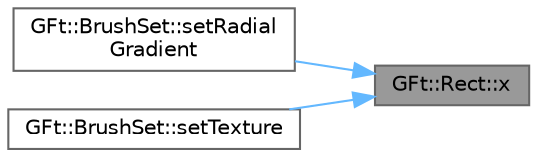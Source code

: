 digraph "GFt::Rect::x"
{
 // LATEX_PDF_SIZE
  bgcolor="transparent";
  edge [fontname=Helvetica,fontsize=10,labelfontname=Helvetica,labelfontsize=10];
  node [fontname=Helvetica,fontsize=10,shape=box,height=0.2,width=0.4];
  rankdir="RL";
  Node1 [id="Node000001",label="GFt::Rect::x",height=0.2,width=0.4,color="gray40", fillcolor="grey60", style="filled", fontcolor="black",tooltip="矩形位置的 x 坐标"];
  Node1 -> Node2 [id="edge1_Node000001_Node000002",dir="back",color="steelblue1",style="solid",tooltip=" "];
  Node2 [id="Node000002",label="GFt::BrushSet::setRadial\lGradient",height=0.2,width=0.4,color="grey40", fillcolor="white", style="filled",URL="$class_g_ft_1_1_brush_set.html#a5020ab6ed63c6bf9a68a9a8fb2804642",tooltip="设置椭圆径向渐变画刷填充"];
  Node1 -> Node3 [id="edge2_Node000001_Node000003",dir="back",color="steelblue1",style="solid",tooltip=" "];
  Node3 [id="Node000003",label="GFt::BrushSet::setTexture",height=0.2,width=0.4,color="grey40", fillcolor="white", style="filled",URL="$class_g_ft_1_1_brush_set.html#a8b1552e222376bf942b66ae3931512e8",tooltip="设置纹理画刷填充"];
}
